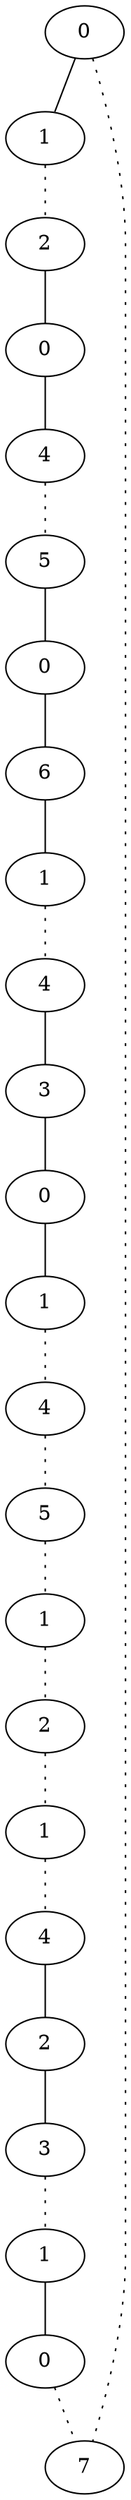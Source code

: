 graph {
a0[label=0];
a1[label=1];
a2[label=2];
a3[label=0];
a4[label=4];
a5[label=5];
a6[label=0];
a7[label=6];
a8[label=1];
a9[label=4];
a10[label=3];
a11[label=0];
a12[label=1];
a13[label=4];
a14[label=5];
a15[label=1];
a16[label=2];
a17[label=1];
a18[label=4];
a19[label=2];
a20[label=3];
a21[label=1];
a22[label=0];
a23[label=7];
a0 -- a1;
a0 -- a23 [style=dotted];
a1 -- a2 [style=dotted];
a2 -- a3;
a3 -- a4;
a4 -- a5 [style=dotted];
a5 -- a6;
a6 -- a7;
a7 -- a8;
a8 -- a9 [style=dotted];
a9 -- a10;
a10 -- a11;
a11 -- a12;
a12 -- a13 [style=dotted];
a13 -- a14 [style=dotted];
a14 -- a15 [style=dotted];
a15 -- a16 [style=dotted];
a16 -- a17 [style=dotted];
a17 -- a18 [style=dotted];
a18 -- a19;
a19 -- a20;
a20 -- a21 [style=dotted];
a21 -- a22;
a22 -- a23 [style=dotted];
}
